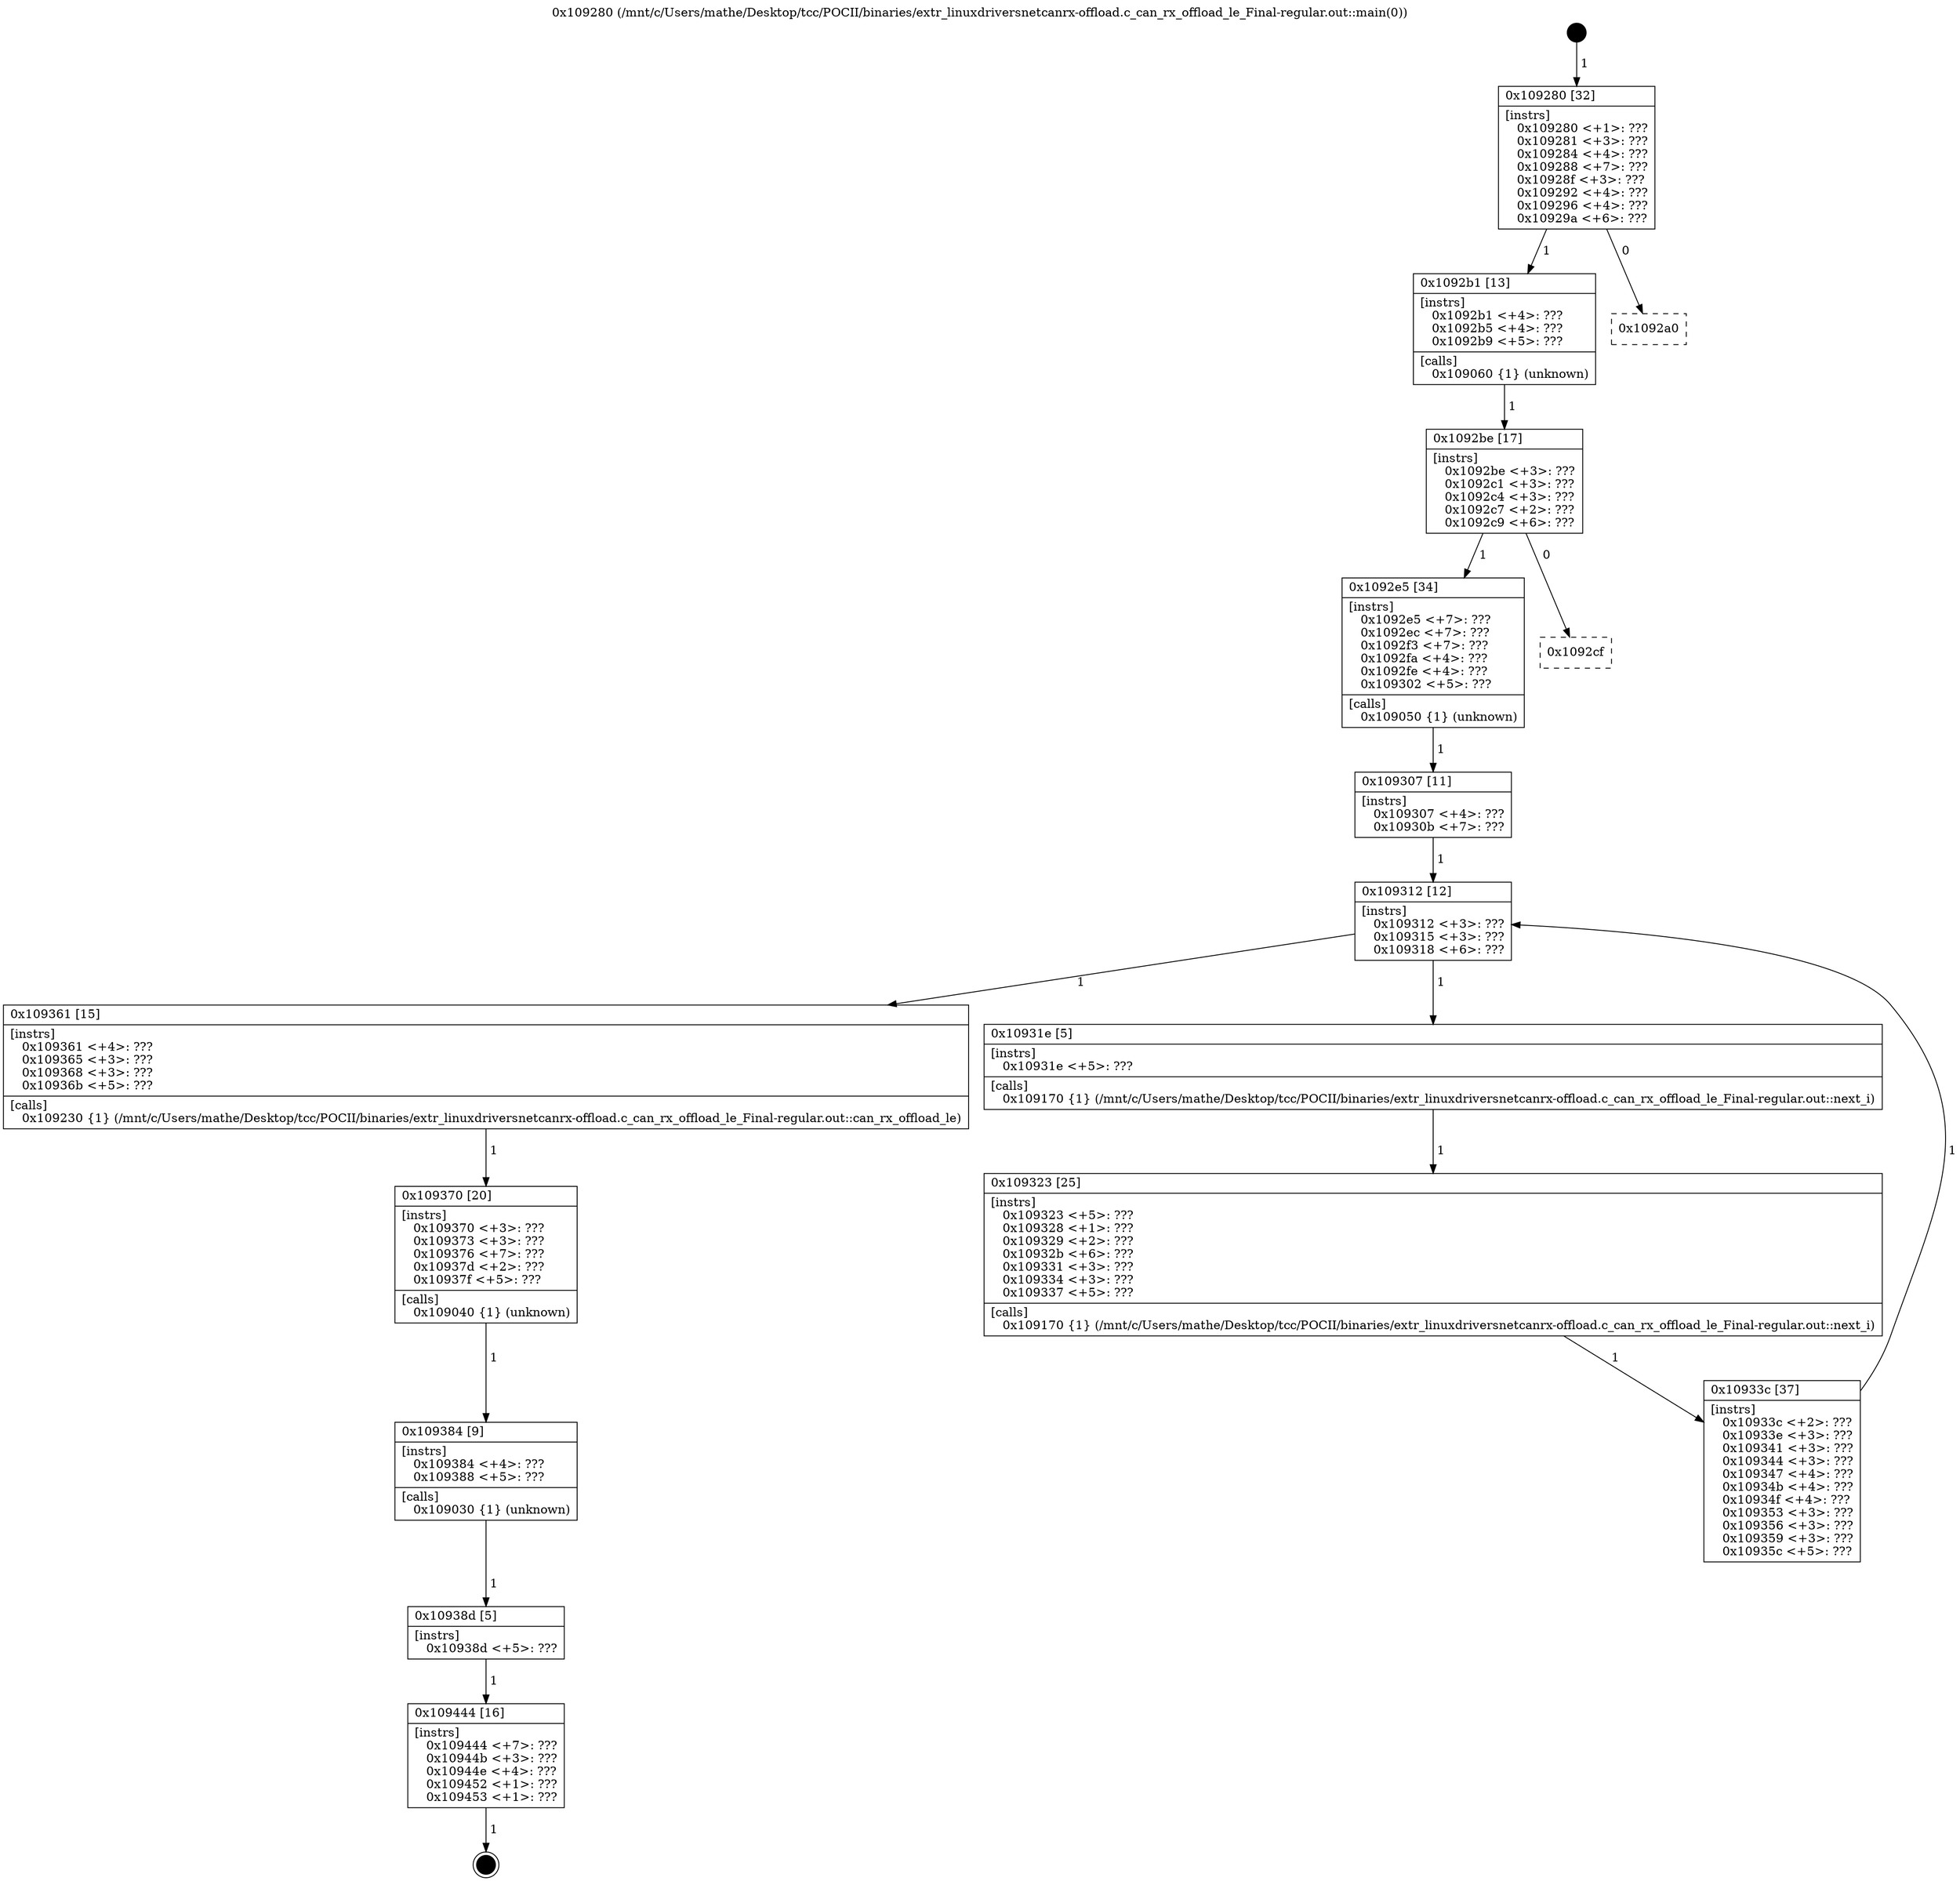digraph "0x109280" {
  label = "0x109280 (/mnt/c/Users/mathe/Desktop/tcc/POCII/binaries/extr_linuxdriversnetcanrx-offload.c_can_rx_offload_le_Final-regular.out::main(0))"
  labelloc = "t"
  node[shape=record]

  Entry [label="",width=0.3,height=0.3,shape=circle,fillcolor=black,style=filled]
  "0x109280" [label="{
     0x109280 [32]\l
     | [instrs]\l
     &nbsp;&nbsp;0x109280 \<+1\>: ???\l
     &nbsp;&nbsp;0x109281 \<+3\>: ???\l
     &nbsp;&nbsp;0x109284 \<+4\>: ???\l
     &nbsp;&nbsp;0x109288 \<+7\>: ???\l
     &nbsp;&nbsp;0x10928f \<+3\>: ???\l
     &nbsp;&nbsp;0x109292 \<+4\>: ???\l
     &nbsp;&nbsp;0x109296 \<+4\>: ???\l
     &nbsp;&nbsp;0x10929a \<+6\>: ???\l
  }"]
  "0x1092b1" [label="{
     0x1092b1 [13]\l
     | [instrs]\l
     &nbsp;&nbsp;0x1092b1 \<+4\>: ???\l
     &nbsp;&nbsp;0x1092b5 \<+4\>: ???\l
     &nbsp;&nbsp;0x1092b9 \<+5\>: ???\l
     | [calls]\l
     &nbsp;&nbsp;0x109060 \{1\} (unknown)\l
  }"]
  "0x1092a0" [label="{
     0x1092a0\l
  }", style=dashed]
  "0x1092be" [label="{
     0x1092be [17]\l
     | [instrs]\l
     &nbsp;&nbsp;0x1092be \<+3\>: ???\l
     &nbsp;&nbsp;0x1092c1 \<+3\>: ???\l
     &nbsp;&nbsp;0x1092c4 \<+3\>: ???\l
     &nbsp;&nbsp;0x1092c7 \<+2\>: ???\l
     &nbsp;&nbsp;0x1092c9 \<+6\>: ???\l
  }"]
  "0x1092e5" [label="{
     0x1092e5 [34]\l
     | [instrs]\l
     &nbsp;&nbsp;0x1092e5 \<+7\>: ???\l
     &nbsp;&nbsp;0x1092ec \<+7\>: ???\l
     &nbsp;&nbsp;0x1092f3 \<+7\>: ???\l
     &nbsp;&nbsp;0x1092fa \<+4\>: ???\l
     &nbsp;&nbsp;0x1092fe \<+4\>: ???\l
     &nbsp;&nbsp;0x109302 \<+5\>: ???\l
     | [calls]\l
     &nbsp;&nbsp;0x109050 \{1\} (unknown)\l
  }"]
  "0x1092cf" [label="{
     0x1092cf\l
  }", style=dashed]
  "0x109312" [label="{
     0x109312 [12]\l
     | [instrs]\l
     &nbsp;&nbsp;0x109312 \<+3\>: ???\l
     &nbsp;&nbsp;0x109315 \<+3\>: ???\l
     &nbsp;&nbsp;0x109318 \<+6\>: ???\l
  }"]
  "0x109361" [label="{
     0x109361 [15]\l
     | [instrs]\l
     &nbsp;&nbsp;0x109361 \<+4\>: ???\l
     &nbsp;&nbsp;0x109365 \<+3\>: ???\l
     &nbsp;&nbsp;0x109368 \<+3\>: ???\l
     &nbsp;&nbsp;0x10936b \<+5\>: ???\l
     | [calls]\l
     &nbsp;&nbsp;0x109230 \{1\} (/mnt/c/Users/mathe/Desktop/tcc/POCII/binaries/extr_linuxdriversnetcanrx-offload.c_can_rx_offload_le_Final-regular.out::can_rx_offload_le)\l
  }"]
  "0x10931e" [label="{
     0x10931e [5]\l
     | [instrs]\l
     &nbsp;&nbsp;0x10931e \<+5\>: ???\l
     | [calls]\l
     &nbsp;&nbsp;0x109170 \{1\} (/mnt/c/Users/mathe/Desktop/tcc/POCII/binaries/extr_linuxdriversnetcanrx-offload.c_can_rx_offload_le_Final-regular.out::next_i)\l
  }"]
  "0x109323" [label="{
     0x109323 [25]\l
     | [instrs]\l
     &nbsp;&nbsp;0x109323 \<+5\>: ???\l
     &nbsp;&nbsp;0x109328 \<+1\>: ???\l
     &nbsp;&nbsp;0x109329 \<+2\>: ???\l
     &nbsp;&nbsp;0x10932b \<+6\>: ???\l
     &nbsp;&nbsp;0x109331 \<+3\>: ???\l
     &nbsp;&nbsp;0x109334 \<+3\>: ???\l
     &nbsp;&nbsp;0x109337 \<+5\>: ???\l
     | [calls]\l
     &nbsp;&nbsp;0x109170 \{1\} (/mnt/c/Users/mathe/Desktop/tcc/POCII/binaries/extr_linuxdriversnetcanrx-offload.c_can_rx_offload_le_Final-regular.out::next_i)\l
  }"]
  "0x10933c" [label="{
     0x10933c [37]\l
     | [instrs]\l
     &nbsp;&nbsp;0x10933c \<+2\>: ???\l
     &nbsp;&nbsp;0x10933e \<+3\>: ???\l
     &nbsp;&nbsp;0x109341 \<+3\>: ???\l
     &nbsp;&nbsp;0x109344 \<+3\>: ???\l
     &nbsp;&nbsp;0x109347 \<+4\>: ???\l
     &nbsp;&nbsp;0x10934b \<+4\>: ???\l
     &nbsp;&nbsp;0x10934f \<+4\>: ???\l
     &nbsp;&nbsp;0x109353 \<+3\>: ???\l
     &nbsp;&nbsp;0x109356 \<+3\>: ???\l
     &nbsp;&nbsp;0x109359 \<+3\>: ???\l
     &nbsp;&nbsp;0x10935c \<+5\>: ???\l
  }"]
  "0x109307" [label="{
     0x109307 [11]\l
     | [instrs]\l
     &nbsp;&nbsp;0x109307 \<+4\>: ???\l
     &nbsp;&nbsp;0x10930b \<+7\>: ???\l
  }"]
  "0x109370" [label="{
     0x109370 [20]\l
     | [instrs]\l
     &nbsp;&nbsp;0x109370 \<+3\>: ???\l
     &nbsp;&nbsp;0x109373 \<+3\>: ???\l
     &nbsp;&nbsp;0x109376 \<+7\>: ???\l
     &nbsp;&nbsp;0x10937d \<+2\>: ???\l
     &nbsp;&nbsp;0x10937f \<+5\>: ???\l
     | [calls]\l
     &nbsp;&nbsp;0x109040 \{1\} (unknown)\l
  }"]
  "0x109384" [label="{
     0x109384 [9]\l
     | [instrs]\l
     &nbsp;&nbsp;0x109384 \<+4\>: ???\l
     &nbsp;&nbsp;0x109388 \<+5\>: ???\l
     | [calls]\l
     &nbsp;&nbsp;0x109030 \{1\} (unknown)\l
  }"]
  "0x10938d" [label="{
     0x10938d [5]\l
     | [instrs]\l
     &nbsp;&nbsp;0x10938d \<+5\>: ???\l
  }"]
  "0x109444" [label="{
     0x109444 [16]\l
     | [instrs]\l
     &nbsp;&nbsp;0x109444 \<+7\>: ???\l
     &nbsp;&nbsp;0x10944b \<+3\>: ???\l
     &nbsp;&nbsp;0x10944e \<+4\>: ???\l
     &nbsp;&nbsp;0x109452 \<+1\>: ???\l
     &nbsp;&nbsp;0x109453 \<+1\>: ???\l
  }"]
  Exit [label="",width=0.3,height=0.3,shape=circle,fillcolor=black,style=filled,peripheries=2]
  Entry -> "0x109280" [label=" 1"]
  "0x109280" -> "0x1092b1" [label=" 1"]
  "0x109280" -> "0x1092a0" [label=" 0"]
  "0x1092b1" -> "0x1092be" [label=" 1"]
  "0x1092be" -> "0x1092e5" [label=" 1"]
  "0x1092be" -> "0x1092cf" [label=" 0"]
  "0x1092e5" -> "0x109307" [label=" 1"]
  "0x109312" -> "0x109361" [label=" 1"]
  "0x109312" -> "0x10931e" [label=" 1"]
  "0x10931e" -> "0x109323" [label=" 1"]
  "0x109323" -> "0x10933c" [label=" 1"]
  "0x109307" -> "0x109312" [label=" 1"]
  "0x10933c" -> "0x109312" [label=" 1"]
  "0x109361" -> "0x109370" [label=" 1"]
  "0x109370" -> "0x109384" [label=" 1"]
  "0x109384" -> "0x10938d" [label=" 1"]
  "0x10938d" -> "0x109444" [label=" 1"]
  "0x109444" -> Exit [label=" 1"]
}
